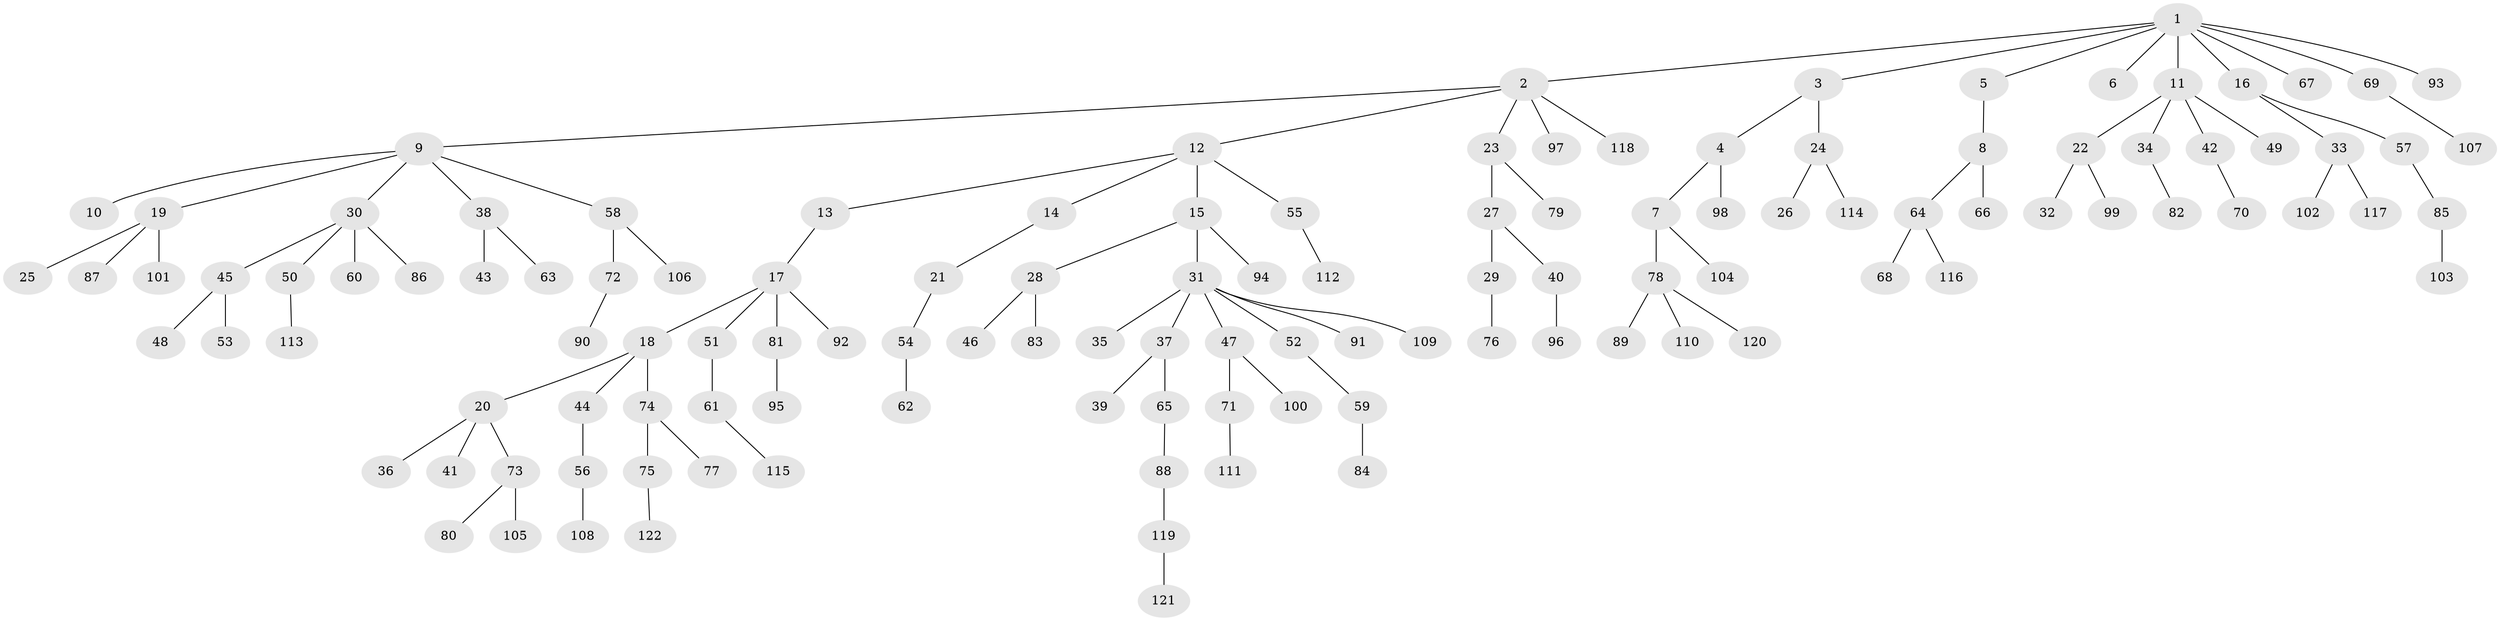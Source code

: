 // coarse degree distribution, {12: 0.027777777777777776, 6: 0.027777777777777776, 4: 0.027777777777777776, 13: 0.027777777777777776, 1: 0.8333333333333334, 3: 0.027777777777777776, 2: 0.027777777777777776}
// Generated by graph-tools (version 1.1) at 2025/19/03/04/25 18:19:24]
// undirected, 122 vertices, 121 edges
graph export_dot {
graph [start="1"]
  node [color=gray90,style=filled];
  1;
  2;
  3;
  4;
  5;
  6;
  7;
  8;
  9;
  10;
  11;
  12;
  13;
  14;
  15;
  16;
  17;
  18;
  19;
  20;
  21;
  22;
  23;
  24;
  25;
  26;
  27;
  28;
  29;
  30;
  31;
  32;
  33;
  34;
  35;
  36;
  37;
  38;
  39;
  40;
  41;
  42;
  43;
  44;
  45;
  46;
  47;
  48;
  49;
  50;
  51;
  52;
  53;
  54;
  55;
  56;
  57;
  58;
  59;
  60;
  61;
  62;
  63;
  64;
  65;
  66;
  67;
  68;
  69;
  70;
  71;
  72;
  73;
  74;
  75;
  76;
  77;
  78;
  79;
  80;
  81;
  82;
  83;
  84;
  85;
  86;
  87;
  88;
  89;
  90;
  91;
  92;
  93;
  94;
  95;
  96;
  97;
  98;
  99;
  100;
  101;
  102;
  103;
  104;
  105;
  106;
  107;
  108;
  109;
  110;
  111;
  112;
  113;
  114;
  115;
  116;
  117;
  118;
  119;
  120;
  121;
  122;
  1 -- 2;
  1 -- 3;
  1 -- 5;
  1 -- 6;
  1 -- 11;
  1 -- 16;
  1 -- 67;
  1 -- 69;
  1 -- 93;
  2 -- 9;
  2 -- 12;
  2 -- 23;
  2 -- 97;
  2 -- 118;
  3 -- 4;
  3 -- 24;
  4 -- 7;
  4 -- 98;
  5 -- 8;
  7 -- 78;
  7 -- 104;
  8 -- 64;
  8 -- 66;
  9 -- 10;
  9 -- 19;
  9 -- 30;
  9 -- 38;
  9 -- 58;
  11 -- 22;
  11 -- 34;
  11 -- 42;
  11 -- 49;
  12 -- 13;
  12 -- 14;
  12 -- 15;
  12 -- 55;
  13 -- 17;
  14 -- 21;
  15 -- 28;
  15 -- 31;
  15 -- 94;
  16 -- 33;
  16 -- 57;
  17 -- 18;
  17 -- 51;
  17 -- 81;
  17 -- 92;
  18 -- 20;
  18 -- 44;
  18 -- 74;
  19 -- 25;
  19 -- 87;
  19 -- 101;
  20 -- 36;
  20 -- 41;
  20 -- 73;
  21 -- 54;
  22 -- 32;
  22 -- 99;
  23 -- 27;
  23 -- 79;
  24 -- 26;
  24 -- 114;
  27 -- 29;
  27 -- 40;
  28 -- 46;
  28 -- 83;
  29 -- 76;
  30 -- 45;
  30 -- 50;
  30 -- 60;
  30 -- 86;
  31 -- 35;
  31 -- 37;
  31 -- 47;
  31 -- 52;
  31 -- 91;
  31 -- 109;
  33 -- 102;
  33 -- 117;
  34 -- 82;
  37 -- 39;
  37 -- 65;
  38 -- 43;
  38 -- 63;
  40 -- 96;
  42 -- 70;
  44 -- 56;
  45 -- 48;
  45 -- 53;
  47 -- 71;
  47 -- 100;
  50 -- 113;
  51 -- 61;
  52 -- 59;
  54 -- 62;
  55 -- 112;
  56 -- 108;
  57 -- 85;
  58 -- 72;
  58 -- 106;
  59 -- 84;
  61 -- 115;
  64 -- 68;
  64 -- 116;
  65 -- 88;
  69 -- 107;
  71 -- 111;
  72 -- 90;
  73 -- 80;
  73 -- 105;
  74 -- 75;
  74 -- 77;
  75 -- 122;
  78 -- 89;
  78 -- 110;
  78 -- 120;
  81 -- 95;
  85 -- 103;
  88 -- 119;
  119 -- 121;
}

